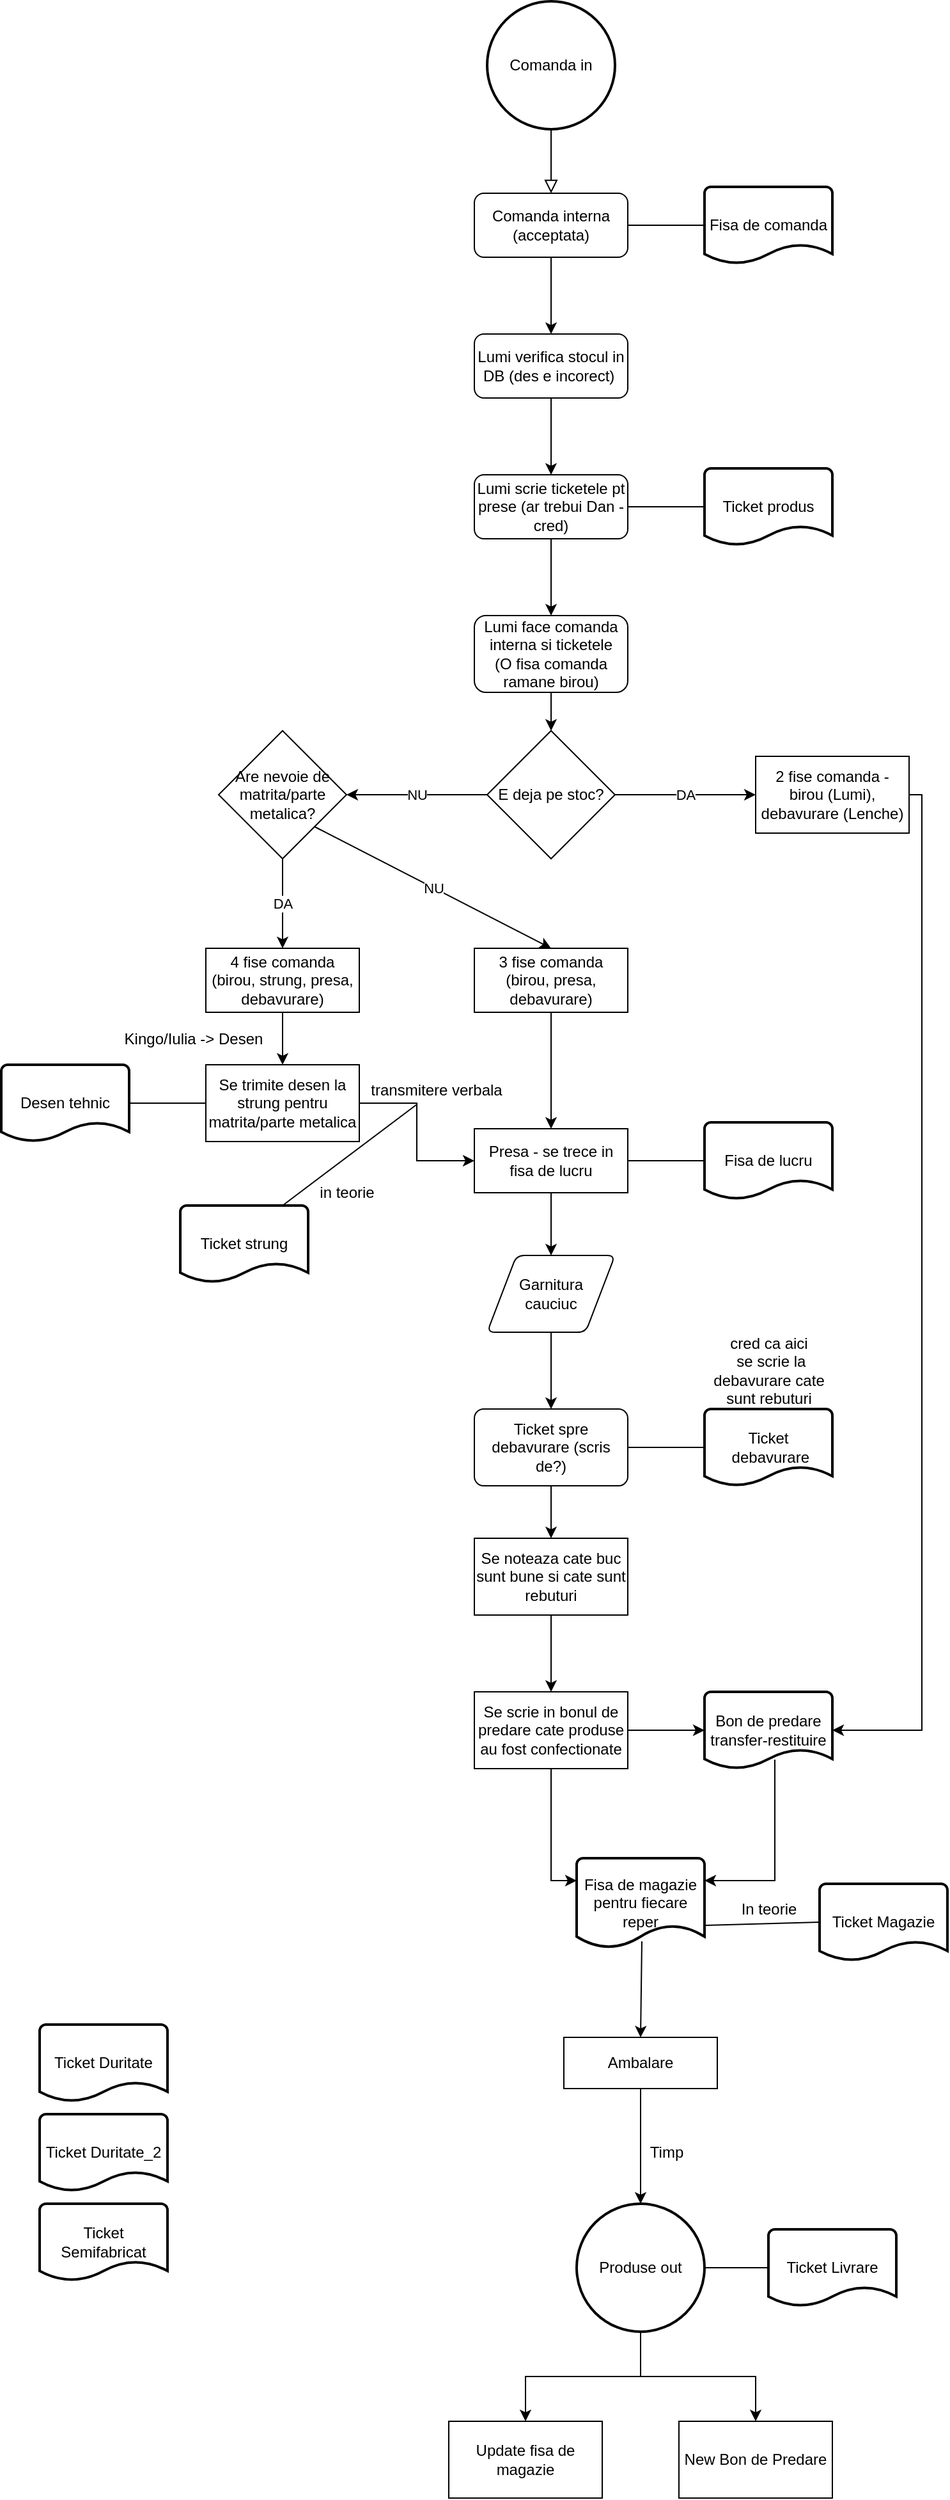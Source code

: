 <mxfile version="15.7.3" type="github">
  <diagram id="C5RBs43oDa-KdzZeNtuy" name="Page-1">
    <mxGraphModel dx="1422" dy="702" grid="1" gridSize="10" guides="1" tooltips="1" connect="1" arrows="1" fold="1" page="1" pageScale="1" pageWidth="827" pageHeight="1169" math="0" shadow="0">
      <root>
        <mxCell id="WIyWlLk6GJQsqaUBKTNV-0" />
        <mxCell id="WIyWlLk6GJQsqaUBKTNV-1" parent="WIyWlLk6GJQsqaUBKTNV-0" />
        <mxCell id="WIyWlLk6GJQsqaUBKTNV-2" value="" style="rounded=0;html=1;jettySize=auto;orthogonalLoop=1;fontSize=11;endArrow=block;endFill=0;endSize=8;strokeWidth=1;shadow=0;labelBackgroundColor=none;edgeStyle=orthogonalEdgeStyle;" parent="WIyWlLk6GJQsqaUBKTNV-1" edge="1">
          <mxGeometry relative="1" as="geometry">
            <mxPoint x="470" y="109" as="sourcePoint" />
            <mxPoint x="470" y="159" as="targetPoint" />
          </mxGeometry>
        </mxCell>
        <mxCell id="q8qoteSag4bHkMR6Cs9O-18" value="" style="edgeStyle=orthogonalEdgeStyle;rounded=0;orthogonalLoop=1;jettySize=auto;html=1;" parent="WIyWlLk6GJQsqaUBKTNV-1" source="q8qoteSag4bHkMR6Cs9O-1" edge="1">
          <mxGeometry relative="1" as="geometry">
            <mxPoint x="470" y="269" as="targetPoint" />
          </mxGeometry>
        </mxCell>
        <mxCell id="q8qoteSag4bHkMR6Cs9O-1" value="Comanda interna (acceptata)" style="rounded=1;whiteSpace=wrap;html=1;" parent="WIyWlLk6GJQsqaUBKTNV-1" vertex="1">
          <mxGeometry x="410" y="159" width="120" height="50" as="geometry" />
        </mxCell>
        <mxCell id="q8qoteSag4bHkMR6Cs9O-21" value="" style="edgeStyle=orthogonalEdgeStyle;rounded=0;orthogonalLoop=1;jettySize=auto;html=1;" parent="WIyWlLk6GJQsqaUBKTNV-1" source="q8qoteSag4bHkMR6Cs9O-19" edge="1">
          <mxGeometry relative="1" as="geometry">
            <mxPoint x="470" y="379" as="targetPoint" />
          </mxGeometry>
        </mxCell>
        <mxCell id="q8qoteSag4bHkMR6Cs9O-19" value="&lt;span&gt;Lumi verifica stocul in DB (des e incorect)&amp;nbsp;&lt;br&gt;&lt;/span&gt;" style="rounded=1;whiteSpace=wrap;html=1;" parent="WIyWlLk6GJQsqaUBKTNV-1" vertex="1">
          <mxGeometry x="410" y="269" width="120" height="50" as="geometry" />
        </mxCell>
        <mxCell id="q8qoteSag4bHkMR6Cs9O-29" value="" style="edgeStyle=orthogonalEdgeStyle;rounded=0;orthogonalLoop=1;jettySize=auto;html=1;" parent="WIyWlLk6GJQsqaUBKTNV-1" source="q8qoteSag4bHkMR6Cs9O-20" target="q8qoteSag4bHkMR6Cs9O-28" edge="1">
          <mxGeometry relative="1" as="geometry" />
        </mxCell>
        <mxCell id="q8qoteSag4bHkMR6Cs9O-20" value="Lumi scrie ticketele pt prese (ar trebui Dan - cred)" style="whiteSpace=wrap;html=1;rounded=1;" parent="WIyWlLk6GJQsqaUBKTNV-1" vertex="1">
          <mxGeometry x="410" y="379" width="120" height="50" as="geometry" />
        </mxCell>
        <mxCell id="q8qoteSag4bHkMR6Cs9O-31" value="" style="edgeStyle=orthogonalEdgeStyle;rounded=0;orthogonalLoop=1;jettySize=auto;html=1;entryX=0.5;entryY=0;entryDx=0;entryDy=0;" parent="WIyWlLk6GJQsqaUBKTNV-1" source="q8qoteSag4bHkMR6Cs9O-28" target="q8qoteSag4bHkMR6Cs9O-32" edge="1">
          <mxGeometry relative="1" as="geometry">
            <mxPoint x="470" y="619" as="targetPoint" />
          </mxGeometry>
        </mxCell>
        <mxCell id="q8qoteSag4bHkMR6Cs9O-28" value="Lumi face comanda interna si ticketele&lt;br&gt;(O fisa comanda ramane birou)" style="whiteSpace=wrap;html=1;rounded=1;" parent="WIyWlLk6GJQsqaUBKTNV-1" vertex="1">
          <mxGeometry x="410" y="489" width="120" height="60" as="geometry" />
        </mxCell>
        <mxCell id="q8qoteSag4bHkMR6Cs9O-42" value="NU" style="edgeStyle=orthogonalEdgeStyle;rounded=0;orthogonalLoop=1;jettySize=auto;html=1;exitX=0;exitY=0.5;exitDx=0;exitDy=0;" parent="WIyWlLk6GJQsqaUBKTNV-1" source="q8qoteSag4bHkMR6Cs9O-32" edge="1">
          <mxGeometry relative="1" as="geometry">
            <mxPoint x="310" y="629" as="targetPoint" />
          </mxGeometry>
        </mxCell>
        <mxCell id="q8qoteSag4bHkMR6Cs9O-32" value="E deja pe stoc?" style="rhombus;whiteSpace=wrap;html=1;rounded=0;" parent="WIyWlLk6GJQsqaUBKTNV-1" vertex="1">
          <mxGeometry x="420" y="579" width="100" height="100" as="geometry" />
        </mxCell>
        <mxCell id="q8qoteSag4bHkMR6Cs9O-33" value="2 fise comanda -&lt;br&gt;birou (Lumi), debavurare (Lenche)" style="whiteSpace=wrap;html=1;rounded=0;" parent="WIyWlLk6GJQsqaUBKTNV-1" vertex="1">
          <mxGeometry x="630" y="599" width="120" height="60" as="geometry" />
        </mxCell>
        <mxCell id="q8qoteSag4bHkMR6Cs9O-35" value="" style="endArrow=classic;html=1;rounded=0;entryX=0;entryY=0.5;entryDx=0;entryDy=0;exitX=1;exitY=0.5;exitDx=0;exitDy=0;" parent="WIyWlLk6GJQsqaUBKTNV-1" source="q8qoteSag4bHkMR6Cs9O-32" target="q8qoteSag4bHkMR6Cs9O-33" edge="1">
          <mxGeometry relative="1" as="geometry">
            <mxPoint x="560" y="669" as="sourcePoint" />
            <mxPoint x="560" y="659" as="targetPoint" />
          </mxGeometry>
        </mxCell>
        <mxCell id="q8qoteSag4bHkMR6Cs9O-36" value="DA" style="edgeLabel;resizable=0;html=1;align=center;verticalAlign=middle;rounded=0;" parent="q8qoteSag4bHkMR6Cs9O-35" connectable="0" vertex="1">
          <mxGeometry relative="1" as="geometry" />
        </mxCell>
        <mxCell id="q8qoteSag4bHkMR6Cs9O-44" value="Are nevoie de matrita/parte metalica?" style="rhombus;whiteSpace=wrap;html=1;rounded=0;strokeWidth=1;" parent="WIyWlLk6GJQsqaUBKTNV-1" vertex="1">
          <mxGeometry x="210" y="579" width="100" height="100" as="geometry" />
        </mxCell>
        <mxCell id="q8qoteSag4bHkMR6Cs9O-48" value="" style="endArrow=classic;html=1;rounded=0;exitX=0.5;exitY=1;exitDx=0;exitDy=0;entryX=0.5;entryY=0;entryDx=0;entryDy=0;" parent="WIyWlLk6GJQsqaUBKTNV-1" source="q8qoteSag4bHkMR6Cs9O-44" target="q8qoteSag4bHkMR6Cs9O-54" edge="1">
          <mxGeometry relative="1" as="geometry">
            <mxPoint x="450" y="549" as="sourcePoint" />
            <mxPoint x="260" y="759" as="targetPoint" />
          </mxGeometry>
        </mxCell>
        <mxCell id="q8qoteSag4bHkMR6Cs9O-49" value="DA" style="edgeLabel;resizable=0;html=1;align=center;verticalAlign=middle;rounded=0;strokeWidth=1;" parent="q8qoteSag4bHkMR6Cs9O-48" connectable="0" vertex="1">
          <mxGeometry relative="1" as="geometry" />
        </mxCell>
        <mxCell id="q8qoteSag4bHkMR6Cs9O-51" value="" style="endArrow=classic;html=1;rounded=0;exitX=1;exitY=1;exitDx=0;exitDy=0;entryX=0.5;entryY=0;entryDx=0;entryDy=0;" parent="WIyWlLk6GJQsqaUBKTNV-1" source="q8qoteSag4bHkMR6Cs9O-44" target="q8qoteSag4bHkMR6Cs9O-55" edge="1">
          <mxGeometry relative="1" as="geometry">
            <mxPoint x="420" y="549" as="sourcePoint" />
            <mxPoint x="470" y="749" as="targetPoint" />
          </mxGeometry>
        </mxCell>
        <mxCell id="q8qoteSag4bHkMR6Cs9O-52" value="NU" style="edgeLabel;resizable=0;html=1;align=center;verticalAlign=middle;rounded=0;strokeWidth=1;" parent="q8qoteSag4bHkMR6Cs9O-51" connectable="0" vertex="1">
          <mxGeometry relative="1" as="geometry" />
        </mxCell>
        <mxCell id="q8qoteSag4bHkMR6Cs9O-56" value="" style="edgeStyle=orthogonalEdgeStyle;rounded=0;orthogonalLoop=1;jettySize=auto;html=1;exitX=0.5;exitY=1;exitDx=0;exitDy=0;entryX=0.5;entryY=0;entryDx=0;entryDy=0;" parent="WIyWlLk6GJQsqaUBKTNV-1" source="q8qoteSag4bHkMR6Cs9O-55" edge="1" target="q8qoteSag4bHkMR6Cs9O-57">
          <mxGeometry relative="1" as="geometry">
            <mxPoint x="470" y="869" as="targetPoint" />
          </mxGeometry>
        </mxCell>
        <mxCell id="Afs2lG8B8gGuCiR9-58s-12" style="edgeStyle=orthogonalEdgeStyle;rounded=0;orthogonalLoop=1;jettySize=auto;html=1;exitX=0.5;exitY=1;exitDx=0;exitDy=0;entryX=0.5;entryY=0;entryDx=0;entryDy=0;" edge="1" parent="WIyWlLk6GJQsqaUBKTNV-1" source="q8qoteSag4bHkMR6Cs9O-54" target="Afs2lG8B8gGuCiR9-58s-14">
          <mxGeometry relative="1" as="geometry">
            <mxPoint x="260" y="924" as="targetPoint" />
          </mxGeometry>
        </mxCell>
        <mxCell id="q8qoteSag4bHkMR6Cs9O-54" value="4 fise comanda (birou, strung, presa, debavurare)" style="rounded=0;whiteSpace=wrap;html=1;strokeWidth=1;" parent="WIyWlLk6GJQsqaUBKTNV-1" vertex="1">
          <mxGeometry x="200" y="749" width="120" height="50" as="geometry" />
        </mxCell>
        <mxCell id="q8qoteSag4bHkMR6Cs9O-55" value="3 fise comanda&lt;br&gt;(birou, presa, debavurare)" style="rounded=0;whiteSpace=wrap;html=1;strokeWidth=1;" parent="WIyWlLk6GJQsqaUBKTNV-1" vertex="1">
          <mxGeometry x="410" y="749" width="120" height="50" as="geometry" />
        </mxCell>
        <mxCell id="Afs2lG8B8gGuCiR9-58s-2" value="" style="edgeStyle=orthogonalEdgeStyle;rounded=0;orthogonalLoop=1;jettySize=auto;html=1;entryX=0.5;entryY=0;entryDx=0;entryDy=0;" edge="1" parent="WIyWlLk6GJQsqaUBKTNV-1" source="q8qoteSag4bHkMR6Cs9O-57" target="Afs2lG8B8gGuCiR9-58s-3">
          <mxGeometry relative="1" as="geometry">
            <mxPoint x="470" y="994" as="targetPoint" />
          </mxGeometry>
        </mxCell>
        <mxCell id="q8qoteSag4bHkMR6Cs9O-57" value="Presa - se trece in fisa de lucru" style="rounded=0;whiteSpace=wrap;html=1;strokeWidth=1;" parent="WIyWlLk6GJQsqaUBKTNV-1" vertex="1">
          <mxGeometry x="410" y="890" width="120" height="50" as="geometry" />
        </mxCell>
        <mxCell id="q8qoteSag4bHkMR6Cs9O-61" value="Comanda in" style="strokeWidth=2;html=1;shape=mxgraph.flowchart.start_2;whiteSpace=wrap;rounded=0;" parent="WIyWlLk6GJQsqaUBKTNV-1" vertex="1">
          <mxGeometry x="420" y="9" width="100" height="100" as="geometry" />
        </mxCell>
        <UserObject label="Fisa de lucru" link="https://github.com/VladMiu/Vulcom/blob/main/Poze Documente Vulcom/fisadeLucru_etMinus.jpg" id="q8qoteSag4bHkMR6Cs9O-64">
          <mxCell style="strokeWidth=2;html=1;shape=mxgraph.flowchart.document2;whiteSpace=wrap;size=0.25;rounded=0;" parent="WIyWlLk6GJQsqaUBKTNV-1" vertex="1">
            <mxGeometry x="590" y="885" width="100" height="60" as="geometry" />
          </mxCell>
        </UserObject>
        <UserObject label="Fisa de comanda" link="https://github.com/VladMiu/Vulcom/blob/main/Poze Documente Vulcom/comandaInterna.jpg" id="q8qoteSag4bHkMR6Cs9O-66">
          <mxCell style="strokeWidth=2;html=1;shape=mxgraph.flowchart.document2;whiteSpace=wrap;size=0.25;rounded=0;" parent="WIyWlLk6GJQsqaUBKTNV-1" vertex="1">
            <mxGeometry x="590" y="154" width="100" height="60" as="geometry" />
          </mxCell>
        </UserObject>
        <UserObject label="Ticket produs" link="https://github.com/VladMiu/Vulcom/blob/main/Poze Documente Vulcom/ticket_toPresa.jpg" id="q8qoteSag4bHkMR6Cs9O-68">
          <mxCell style="strokeWidth=2;html=1;shape=mxgraph.flowchart.document2;whiteSpace=wrap;size=0.25;rounded=0;" parent="WIyWlLk6GJQsqaUBKTNV-1" vertex="1">
            <mxGeometry x="590" y="374" width="100" height="60" as="geometry" />
          </mxCell>
        </UserObject>
        <mxCell id="Afs2lG8B8gGuCiR9-58s-5" value="" style="edgeStyle=orthogonalEdgeStyle;rounded=0;orthogonalLoop=1;jettySize=auto;html=1;" edge="1" parent="WIyWlLk6GJQsqaUBKTNV-1" source="Afs2lG8B8gGuCiR9-58s-3" target="Afs2lG8B8gGuCiR9-58s-4">
          <mxGeometry relative="1" as="geometry" />
        </mxCell>
        <mxCell id="Afs2lG8B8gGuCiR9-58s-3" value="Garnitura &lt;br&gt;cauciuc" style="shape=parallelogram;html=1;strokeWidth=1;perimeter=parallelogramPerimeter;whiteSpace=wrap;rounded=1;arcSize=12;size=0.23;" vertex="1" parent="WIyWlLk6GJQsqaUBKTNV-1">
          <mxGeometry x="420" y="989" width="100" height="60" as="geometry" />
        </mxCell>
        <mxCell id="Afs2lG8B8gGuCiR9-58s-22" style="edgeStyle=orthogonalEdgeStyle;rounded=0;orthogonalLoop=1;jettySize=auto;html=1;exitX=0.5;exitY=1;exitDx=0;exitDy=0;" edge="1" parent="WIyWlLk6GJQsqaUBKTNV-1" source="Afs2lG8B8gGuCiR9-58s-4" target="Afs2lG8B8gGuCiR9-58s-23">
          <mxGeometry relative="1" as="geometry">
            <mxPoint x="470" y="1240" as="targetPoint" />
          </mxGeometry>
        </mxCell>
        <mxCell id="Afs2lG8B8gGuCiR9-58s-4" value="Ticket spre debavurare (scris de?)" style="whiteSpace=wrap;html=1;rounded=1;strokeWidth=1;arcSize=12;" vertex="1" parent="WIyWlLk6GJQsqaUBKTNV-1">
          <mxGeometry x="410" y="1109" width="120" height="60" as="geometry" />
        </mxCell>
        <UserObject label="Ticket&lt;br&gt;&amp;nbsp;debavurare" link="https://github.com/VladMiu/Vulcom/blob/main/Poze Documente Vulcom/ticket_toDebavurare.jpg" id="Afs2lG8B8gGuCiR9-58s-6">
          <mxCell style="strokeWidth=2;html=1;shape=mxgraph.flowchart.document2;whiteSpace=wrap;size=0.25;" vertex="1" parent="WIyWlLk6GJQsqaUBKTNV-1">
            <mxGeometry x="590" y="1109" width="100" height="60" as="geometry" />
          </mxCell>
        </UserObject>
        <mxCell id="Afs2lG8B8gGuCiR9-58s-11" value="cred ca aici&lt;br&gt;&amp;nbsp;se scrie la &lt;br&gt;debavurare cate &lt;br&gt;sunt rebuturi" style="text;html=1;align=center;verticalAlign=middle;resizable=0;points=[];autosize=1;strokeColor=none;fillColor=none;" vertex="1" parent="WIyWlLk6GJQsqaUBKTNV-1">
          <mxGeometry x="590" y="1049" width="100" height="60" as="geometry" />
        </mxCell>
        <mxCell id="Afs2lG8B8gGuCiR9-58s-20" style="edgeStyle=orthogonalEdgeStyle;rounded=0;orthogonalLoop=1;jettySize=auto;html=1;exitX=1;exitY=0.5;exitDx=0;exitDy=0;entryX=0;entryY=0.5;entryDx=0;entryDy=0;" edge="1" parent="WIyWlLk6GJQsqaUBKTNV-1" source="Afs2lG8B8gGuCiR9-58s-14" target="q8qoteSag4bHkMR6Cs9O-57">
          <mxGeometry relative="1" as="geometry">
            <mxPoint x="260" y="1000" as="targetPoint" />
          </mxGeometry>
        </mxCell>
        <mxCell id="Afs2lG8B8gGuCiR9-58s-14" value="Se trimite desen la strung pentru matrita/parte metalica" style="rounded=0;whiteSpace=wrap;html=1;" vertex="1" parent="WIyWlLk6GJQsqaUBKTNV-1">
          <mxGeometry x="200" y="840" width="120" height="60" as="geometry" />
        </mxCell>
        <mxCell id="Afs2lG8B8gGuCiR9-58s-15" value="Kingo/Iulia -&amp;gt; Desen" style="text;html=1;align=center;verticalAlign=middle;resizable=0;points=[];autosize=1;strokeColor=none;fillColor=none;" vertex="1" parent="WIyWlLk6GJQsqaUBKTNV-1">
          <mxGeometry x="130" y="810" width="120" height="20" as="geometry" />
        </mxCell>
        <mxCell id="Afs2lG8B8gGuCiR9-58s-16" value="" style="endArrow=classic;html=1;rounded=0;exitX=1;exitY=0.5;exitDx=0;exitDy=0;entryX=1;entryY=0.5;entryDx=0;entryDy=0;entryPerimeter=0;" edge="1" parent="WIyWlLk6GJQsqaUBKTNV-1" source="q8qoteSag4bHkMR6Cs9O-33" target="Afs2lG8B8gGuCiR9-58s-26">
          <mxGeometry width="50" height="50" relative="1" as="geometry">
            <mxPoint x="430" y="839" as="sourcePoint" />
            <mxPoint x="480" y="789" as="targetPoint" />
            <Array as="points">
              <mxPoint x="760" y="629" />
              <mxPoint x="760" y="1360" />
            </Array>
          </mxGeometry>
        </mxCell>
        <mxCell id="Afs2lG8B8gGuCiR9-58s-19" value="Desen tehnic" style="strokeWidth=2;html=1;shape=mxgraph.flowchart.document2;whiteSpace=wrap;size=0.25;" vertex="1" parent="WIyWlLk6GJQsqaUBKTNV-1">
          <mxGeometry x="40" y="840" width="100" height="60" as="geometry" />
        </mxCell>
        <mxCell id="Afs2lG8B8gGuCiR9-58s-21" value="transmitere verbala" style="text;html=1;align=center;verticalAlign=middle;resizable=0;points=[];autosize=1;strokeColor=none;fillColor=none;" vertex="1" parent="WIyWlLk6GJQsqaUBKTNV-1">
          <mxGeometry x="320" y="850" width="120" height="20" as="geometry" />
        </mxCell>
        <mxCell id="Afs2lG8B8gGuCiR9-58s-24" style="edgeStyle=orthogonalEdgeStyle;rounded=0;orthogonalLoop=1;jettySize=auto;html=1;exitX=0.5;exitY=1;exitDx=0;exitDy=0;entryX=0.5;entryY=0;entryDx=0;entryDy=0;" edge="1" parent="WIyWlLk6GJQsqaUBKTNV-1" source="Afs2lG8B8gGuCiR9-58s-23" target="Afs2lG8B8gGuCiR9-58s-27">
          <mxGeometry relative="1" as="geometry">
            <mxPoint x="470" y="1320" as="targetPoint" />
          </mxGeometry>
        </mxCell>
        <mxCell id="Afs2lG8B8gGuCiR9-58s-23" value="Se noteaza cate buc sunt bune si cate sunt rebuturi" style="rounded=0;whiteSpace=wrap;html=1;strokeWidth=1;" vertex="1" parent="WIyWlLk6GJQsqaUBKTNV-1">
          <mxGeometry x="410" y="1210" width="120" height="60" as="geometry" />
        </mxCell>
        <UserObject label="Bon de predare&lt;br&gt;transfer-restituire" link="https://github.com/VladMiu/Vulcom/blob/main/Poze Documente Vulcom/bondePredare_fata.jpg" id="Afs2lG8B8gGuCiR9-58s-26">
          <mxCell style="strokeWidth=2;html=1;shape=mxgraph.flowchart.document2;whiteSpace=wrap;size=0.25;" vertex="1" parent="WIyWlLk6GJQsqaUBKTNV-1">
            <mxGeometry x="590" y="1330" width="100" height="60" as="geometry" />
          </mxCell>
        </UserObject>
        <mxCell id="Afs2lG8B8gGuCiR9-58s-28" style="edgeStyle=orthogonalEdgeStyle;rounded=0;orthogonalLoop=1;jettySize=auto;html=1;exitX=1;exitY=0.5;exitDx=0;exitDy=0;entryX=0;entryY=0.5;entryDx=0;entryDy=0;entryPerimeter=0;" edge="1" parent="WIyWlLk6GJQsqaUBKTNV-1" source="Afs2lG8B8gGuCiR9-58s-27" target="Afs2lG8B8gGuCiR9-58s-26">
          <mxGeometry relative="1" as="geometry" />
        </mxCell>
        <mxCell id="Afs2lG8B8gGuCiR9-58s-32" style="edgeStyle=orthogonalEdgeStyle;rounded=0;orthogonalLoop=1;jettySize=auto;html=1;exitX=0.5;exitY=1;exitDx=0;exitDy=0;entryX=0;entryY=0.25;entryDx=0;entryDy=0;entryPerimeter=0;" edge="1" parent="WIyWlLk6GJQsqaUBKTNV-1" source="Afs2lG8B8gGuCiR9-58s-27" target="Afs2lG8B8gGuCiR9-58s-31">
          <mxGeometry relative="1" as="geometry" />
        </mxCell>
        <mxCell id="Afs2lG8B8gGuCiR9-58s-27" value="Se scrie in bonul de predare cate produse au fost confectionate" style="rounded=0;whiteSpace=wrap;html=1;strokeWidth=1;" vertex="1" parent="WIyWlLk6GJQsqaUBKTNV-1">
          <mxGeometry x="410" y="1330" width="120" height="60" as="geometry" />
        </mxCell>
        <UserObject label="Fisa de magazie&lt;br&gt;pentru fiecare reper" link="https://github.com/VladMiu/Vulcom/blob/main/Poze Documente Vulcom/fisadeMagazie.jpg" id="Afs2lG8B8gGuCiR9-58s-31">
          <mxCell style="strokeWidth=2;html=1;shape=mxgraph.flowchart.document2;whiteSpace=wrap;size=0.25;" vertex="1" parent="WIyWlLk6GJQsqaUBKTNV-1">
            <mxGeometry x="490" y="1460" width="100" height="70" as="geometry" />
          </mxCell>
        </UserObject>
        <mxCell id="Afs2lG8B8gGuCiR9-58s-33" style="edgeStyle=orthogonalEdgeStyle;rounded=0;orthogonalLoop=1;jettySize=auto;html=1;exitX=0.55;exitY=0.883;exitDx=0;exitDy=0;entryX=1;entryY=0.25;entryDx=0;entryDy=0;entryPerimeter=0;exitPerimeter=0;" edge="1" parent="WIyWlLk6GJQsqaUBKTNV-1" source="Afs2lG8B8gGuCiR9-58s-26" target="Afs2lG8B8gGuCiR9-58s-31">
          <mxGeometry relative="1" as="geometry">
            <mxPoint x="480" y="1400" as="sourcePoint" />
            <mxPoint x="550" y="1470" as="targetPoint" />
          </mxGeometry>
        </mxCell>
        <mxCell id="Afs2lG8B8gGuCiR9-58s-34" value="" style="endArrow=none;html=1;rounded=0;exitX=0;exitY=0.5;exitDx=0;exitDy=0;entryX=1;entryY=0.5;entryDx=0;entryDy=0;entryPerimeter=0;" edge="1" parent="WIyWlLk6GJQsqaUBKTNV-1" source="Afs2lG8B8gGuCiR9-58s-14" target="Afs2lG8B8gGuCiR9-58s-19">
          <mxGeometry width="50" height="50" relative="1" as="geometry">
            <mxPoint x="220" y="785" as="sourcePoint" />
            <mxPoint x="140" y="894" as="targetPoint" />
          </mxGeometry>
        </mxCell>
        <mxCell id="Afs2lG8B8gGuCiR9-58s-35" value="" style="endArrow=none;html=1;rounded=0;exitX=1;exitY=0.5;exitDx=0;exitDy=0;entryX=0;entryY=0.5;entryDx=0;entryDy=0;entryPerimeter=0;" edge="1" parent="WIyWlLk6GJQsqaUBKTNV-1" source="q8qoteSag4bHkMR6Cs9O-20" target="q8qoteSag4bHkMR6Cs9O-68">
          <mxGeometry width="50" height="50" relative="1" as="geometry">
            <mxPoint x="220" y="530" as="sourcePoint" />
            <mxPoint x="270" y="480" as="targetPoint" />
          </mxGeometry>
        </mxCell>
        <mxCell id="Afs2lG8B8gGuCiR9-58s-36" value="" style="endArrow=none;html=1;rounded=0;exitX=1;exitY=0.5;exitDx=0;exitDy=0;entryX=0;entryY=0.5;entryDx=0;entryDy=0;entryPerimeter=0;" edge="1" parent="WIyWlLk6GJQsqaUBKTNV-1" source="q8qoteSag4bHkMR6Cs9O-1" target="q8qoteSag4bHkMR6Cs9O-66">
          <mxGeometry width="50" height="50" relative="1" as="geometry">
            <mxPoint x="540" y="414" as="sourcePoint" />
            <mxPoint x="600" y="414" as="targetPoint" />
          </mxGeometry>
        </mxCell>
        <mxCell id="Afs2lG8B8gGuCiR9-58s-37" value="" style="endArrow=classic;html=1;rounded=0;exitX=0.51;exitY=0.929;exitDx=0;exitDy=0;exitPerimeter=0;entryX=0.5;entryY=0;entryDx=0;entryDy=0;" edge="1" parent="WIyWlLk6GJQsqaUBKTNV-1" source="Afs2lG8B8gGuCiR9-58s-31" target="Afs2lG8B8gGuCiR9-58s-38">
          <mxGeometry width="50" height="50" relative="1" as="geometry">
            <mxPoint x="220" y="1530" as="sourcePoint" />
            <mxPoint x="541" y="1590" as="targetPoint" />
          </mxGeometry>
        </mxCell>
        <mxCell id="Afs2lG8B8gGuCiR9-58s-39" style="edgeStyle=orthogonalEdgeStyle;rounded=0;orthogonalLoop=1;jettySize=auto;html=1;exitX=0.5;exitY=1;exitDx=0;exitDy=0;entryX=0.5;entryY=0;entryDx=0;entryDy=0;entryPerimeter=0;" edge="1" parent="WIyWlLk6GJQsqaUBKTNV-1" source="Afs2lG8B8gGuCiR9-58s-38" target="Afs2lG8B8gGuCiR9-58s-40">
          <mxGeometry relative="1" as="geometry">
            <mxPoint x="540" y="1690" as="targetPoint" />
          </mxGeometry>
        </mxCell>
        <mxCell id="Afs2lG8B8gGuCiR9-58s-38" value="Ambalare" style="rounded=0;whiteSpace=wrap;html=1;strokeWidth=1;" vertex="1" parent="WIyWlLk6GJQsqaUBKTNV-1">
          <mxGeometry x="480" y="1600" width="120" height="40" as="geometry" />
        </mxCell>
        <mxCell id="Afs2lG8B8gGuCiR9-58s-45" value="" style="edgeStyle=orthogonalEdgeStyle;rounded=0;orthogonalLoop=1;jettySize=auto;html=1;" edge="1" parent="WIyWlLk6GJQsqaUBKTNV-1" source="Afs2lG8B8gGuCiR9-58s-40" target="Afs2lG8B8gGuCiR9-58s-44">
          <mxGeometry relative="1" as="geometry" />
        </mxCell>
        <mxCell id="Afs2lG8B8gGuCiR9-58s-47" value="" style="edgeStyle=orthogonalEdgeStyle;rounded=0;orthogonalLoop=1;jettySize=auto;html=1;" edge="1" parent="WIyWlLk6GJQsqaUBKTNV-1" source="Afs2lG8B8gGuCiR9-58s-40" target="Afs2lG8B8gGuCiR9-58s-46">
          <mxGeometry relative="1" as="geometry" />
        </mxCell>
        <mxCell id="Afs2lG8B8gGuCiR9-58s-40" value="Produse out" style="strokeWidth=2;html=1;shape=mxgraph.flowchart.start_2;whiteSpace=wrap;" vertex="1" parent="WIyWlLk6GJQsqaUBKTNV-1">
          <mxGeometry x="490" y="1730" width="100" height="100" as="geometry" />
        </mxCell>
        <mxCell id="Afs2lG8B8gGuCiR9-58s-41" value="Timp" style="text;html=1;align=center;verticalAlign=middle;resizable=0;points=[];autosize=1;strokeColor=none;fillColor=none;" vertex="1" parent="WIyWlLk6GJQsqaUBKTNV-1">
          <mxGeometry x="540" y="1680" width="40" height="20" as="geometry" />
        </mxCell>
        <mxCell id="Afs2lG8B8gGuCiR9-58s-42" value="" style="endArrow=none;html=1;rounded=0;exitX=1;exitY=0.5;exitDx=0;exitDy=0;entryX=0;entryY=0.5;entryDx=0;entryDy=0;entryPerimeter=0;" edge="1" parent="WIyWlLk6GJQsqaUBKTNV-1" source="q8qoteSag4bHkMR6Cs9O-57" target="q8qoteSag4bHkMR6Cs9O-64">
          <mxGeometry width="50" height="50" relative="1" as="geometry">
            <mxPoint x="190" y="820" as="sourcePoint" />
            <mxPoint x="240" y="770" as="targetPoint" />
          </mxGeometry>
        </mxCell>
        <mxCell id="Afs2lG8B8gGuCiR9-58s-43" value="" style="endArrow=none;html=1;rounded=0;exitX=1;exitY=0.5;exitDx=0;exitDy=0;entryX=0;entryY=0.5;entryDx=0;entryDy=0;entryPerimeter=0;" edge="1" parent="WIyWlLk6GJQsqaUBKTNV-1" source="Afs2lG8B8gGuCiR9-58s-4" target="Afs2lG8B8gGuCiR9-58s-6">
          <mxGeometry width="50" height="50" relative="1" as="geometry">
            <mxPoint x="190" y="1120" as="sourcePoint" />
            <mxPoint x="240" y="1070" as="targetPoint" />
          </mxGeometry>
        </mxCell>
        <mxCell id="Afs2lG8B8gGuCiR9-58s-44" value="New Bon de Predare" style="whiteSpace=wrap;html=1;strokeWidth=1;" vertex="1" parent="WIyWlLk6GJQsqaUBKTNV-1">
          <mxGeometry x="570" y="1900" width="120" height="60" as="geometry" />
        </mxCell>
        <mxCell id="Afs2lG8B8gGuCiR9-58s-46" value="Update fisa de magazie" style="whiteSpace=wrap;html=1;strokeWidth=1;" vertex="1" parent="WIyWlLk6GJQsqaUBKTNV-1">
          <mxGeometry x="390" y="1900" width="120" height="60" as="geometry" />
        </mxCell>
        <mxCell id="Afs2lG8B8gGuCiR9-58s-48" value="" style="endArrow=none;html=1;rounded=0;exitX=1;exitY=0.5;exitDx=0;exitDy=0;exitPerimeter=0;" edge="1" parent="WIyWlLk6GJQsqaUBKTNV-1" source="Afs2lG8B8gGuCiR9-58s-40" target="Afs2lG8B8gGuCiR9-58s-49">
          <mxGeometry width="50" height="50" relative="1" as="geometry">
            <mxPoint x="190" y="1740" as="sourcePoint" />
            <mxPoint x="640" y="1780" as="targetPoint" />
          </mxGeometry>
        </mxCell>
        <UserObject label="Ticket Livrare" link="https://github.com/VladMiu/Vulcom/blob/main/Poze Documente Vulcom/ticketLivrare .jpg" id="Afs2lG8B8gGuCiR9-58s-49">
          <mxCell style="strokeWidth=2;html=1;shape=mxgraph.flowchart.document2;whiteSpace=wrap;size=0.25;" vertex="1" parent="WIyWlLk6GJQsqaUBKTNV-1">
            <mxGeometry x="640" y="1750" width="100" height="60" as="geometry" />
          </mxCell>
        </UserObject>
        <mxCell id="Afs2lG8B8gGuCiR9-58s-50" value="" style="endArrow=none;html=1;rounded=0;exitX=1;exitY=0.75;exitDx=0;exitDy=0;exitPerimeter=0;entryX=0;entryY=0.5;entryDx=0;entryDy=0;entryPerimeter=0;" edge="1" parent="WIyWlLk6GJQsqaUBKTNV-1" source="Afs2lG8B8gGuCiR9-58s-31" target="Afs2lG8B8gGuCiR9-58s-52">
          <mxGeometry width="50" height="50" relative="1" as="geometry">
            <mxPoint x="190" y="1540" as="sourcePoint" />
            <mxPoint x="690" y="1513" as="targetPoint" />
          </mxGeometry>
        </mxCell>
        <mxCell id="Afs2lG8B8gGuCiR9-58s-51" value="In teorie" style="text;html=1;align=center;verticalAlign=middle;resizable=0;points=[];autosize=1;strokeColor=none;fillColor=none;" vertex="1" parent="WIyWlLk6GJQsqaUBKTNV-1">
          <mxGeometry x="610" y="1490" width="60" height="20" as="geometry" />
        </mxCell>
        <UserObject label="Ticket Magazie" link="https://github.com/VladMiu/Vulcom/blob/main/Poze Documente Vulcom/ticketMagazie.jpg" id="Afs2lG8B8gGuCiR9-58s-52">
          <mxCell style="strokeWidth=2;html=1;shape=mxgraph.flowchart.document2;whiteSpace=wrap;size=0.25;" vertex="1" parent="WIyWlLk6GJQsqaUBKTNV-1">
            <mxGeometry x="680" y="1480" width="100" height="60" as="geometry" />
          </mxCell>
        </UserObject>
        <mxCell id="Afs2lG8B8gGuCiR9-58s-53" value="" style="endArrow=none;html=1;rounded=0;entryX=0.375;entryY=1.05;entryDx=0;entryDy=0;entryPerimeter=0;" edge="1" parent="WIyWlLk6GJQsqaUBKTNV-1" target="Afs2lG8B8gGuCiR9-58s-21">
          <mxGeometry width="50" height="50" relative="1" as="geometry">
            <mxPoint x="260" y="950" as="sourcePoint" />
            <mxPoint x="240" y="790" as="targetPoint" />
          </mxGeometry>
        </mxCell>
        <mxCell id="Afs2lG8B8gGuCiR9-58s-54" value="in teorie" style="text;html=1;align=center;verticalAlign=middle;resizable=0;points=[];autosize=1;strokeColor=none;fillColor=none;" vertex="1" parent="WIyWlLk6GJQsqaUBKTNV-1">
          <mxGeometry x="280" y="930" width="60" height="20" as="geometry" />
        </mxCell>
        <UserObject label="Ticket strung" link="https://github.com/VladMiu/Vulcom/blob/main/Poze Documente Vulcom/ticketStrung.jpg" id="Afs2lG8B8gGuCiR9-58s-55">
          <mxCell style="strokeWidth=2;html=1;shape=mxgraph.flowchart.document2;whiteSpace=wrap;size=0.25;" vertex="1" parent="WIyWlLk6GJQsqaUBKTNV-1">
            <mxGeometry x="180" y="950" width="100" height="60" as="geometry" />
          </mxCell>
        </UserObject>
        <UserObject label="Ticket Duritate" link="https://github.com/VladMiu/Vulcom/blob/main/Poze Documente Vulcom/ticketDuritate.jpg" id="Afs2lG8B8gGuCiR9-58s-56">
          <mxCell style="strokeWidth=2;html=1;shape=mxgraph.flowchart.document2;whiteSpace=wrap;size=0.25;" vertex="1" parent="WIyWlLk6GJQsqaUBKTNV-1">
            <mxGeometry x="70" y="1590" width="100" height="60" as="geometry" />
          </mxCell>
        </UserObject>
        <UserObject label="Ticket Duritate_2" link="https://github.com/VladMiu/Vulcom/blob/main/Poze Documente Vulcom/ticketDuritate_2.jpg" id="Afs2lG8B8gGuCiR9-58s-57">
          <mxCell style="strokeWidth=2;html=1;shape=mxgraph.flowchart.document2;whiteSpace=wrap;size=0.25;" vertex="1" parent="WIyWlLk6GJQsqaUBKTNV-1">
            <mxGeometry x="70" y="1660" width="100" height="60" as="geometry" />
          </mxCell>
        </UserObject>
        <UserObject label="Ticket Semifabricat" link="https://github.com/VladMiu/Vulcom/blob/main/Poze Documente Vulcom/ticketSemifabricat.jpg" id="Afs2lG8B8gGuCiR9-58s-58">
          <mxCell style="strokeWidth=2;html=1;shape=mxgraph.flowchart.document2;whiteSpace=wrap;size=0.25;" vertex="1" parent="WIyWlLk6GJQsqaUBKTNV-1">
            <mxGeometry x="70" y="1730" width="100" height="60" as="geometry" />
          </mxCell>
        </UserObject>
      </root>
    </mxGraphModel>
  </diagram>
</mxfile>
